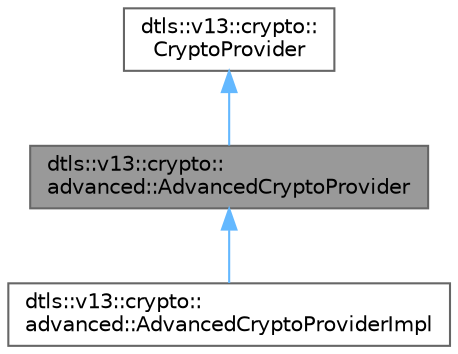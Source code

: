 digraph "dtls::v13::crypto::advanced::AdvancedCryptoProvider"
{
 // LATEX_PDF_SIZE
  bgcolor="transparent";
  edge [fontname=Helvetica,fontsize=10,labelfontname=Helvetica,labelfontsize=10];
  node [fontname=Helvetica,fontsize=10,shape=box,height=0.2,width=0.4];
  Node1 [id="Node000001",label="dtls::v13::crypto::\ladvanced::AdvancedCryptoProvider",height=0.2,width=0.4,color="gray40", fillcolor="grey60", style="filled", fontcolor="black",tooltip="Advanced crypto provider interface."];
  Node2 -> Node1 [id="edge1_Node000001_Node000002",dir="back",color="steelblue1",style="solid",tooltip=" "];
  Node2 [id="Node000002",label="dtls::v13::crypto::\lCryptoProvider",height=0.2,width=0.4,color="gray40", fillcolor="white", style="filled",URL="$classdtls_1_1v13_1_1crypto_1_1CryptoProvider.html",tooltip="Abstract base class for cryptographic providers."];
  Node1 -> Node3 [id="edge2_Node000001_Node000003",dir="back",color="steelblue1",style="solid",tooltip=" "];
  Node3 [id="Node000003",label="dtls::v13::crypto::\ladvanced::AdvancedCryptoProviderImpl",height=0.2,width=0.4,color="gray40", fillcolor="white", style="filled",URL="$classdtls_1_1v13_1_1crypto_1_1advanced_1_1AdvancedCryptoProviderImpl.html",tooltip="Advanced crypto provider implementation."];
}
